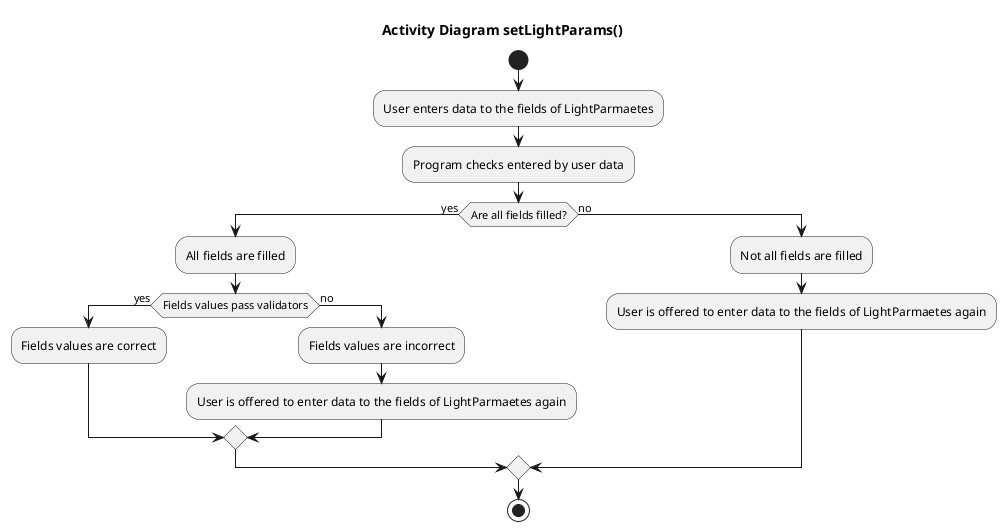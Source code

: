 @startuml

title Activity Diagram setLightParams()

start
:User enters data to the fields of LightParmaetes;
:Program checks entered by user data; 
if (Are all fields filled?) then (yes)
   :All fields are filled;
   if (Fields values pass validators) then (yes)
       :Fields values are correct;
   else (no)
       :Fields values are incorrect;
       :User is offered to enter data to the fields of LightParmaetes again;
   endif
else (no)
   :Not all fields are filled;
   :User is offered to enter data to the fields of LightParmaetes again;
endif
stop

@enduml
